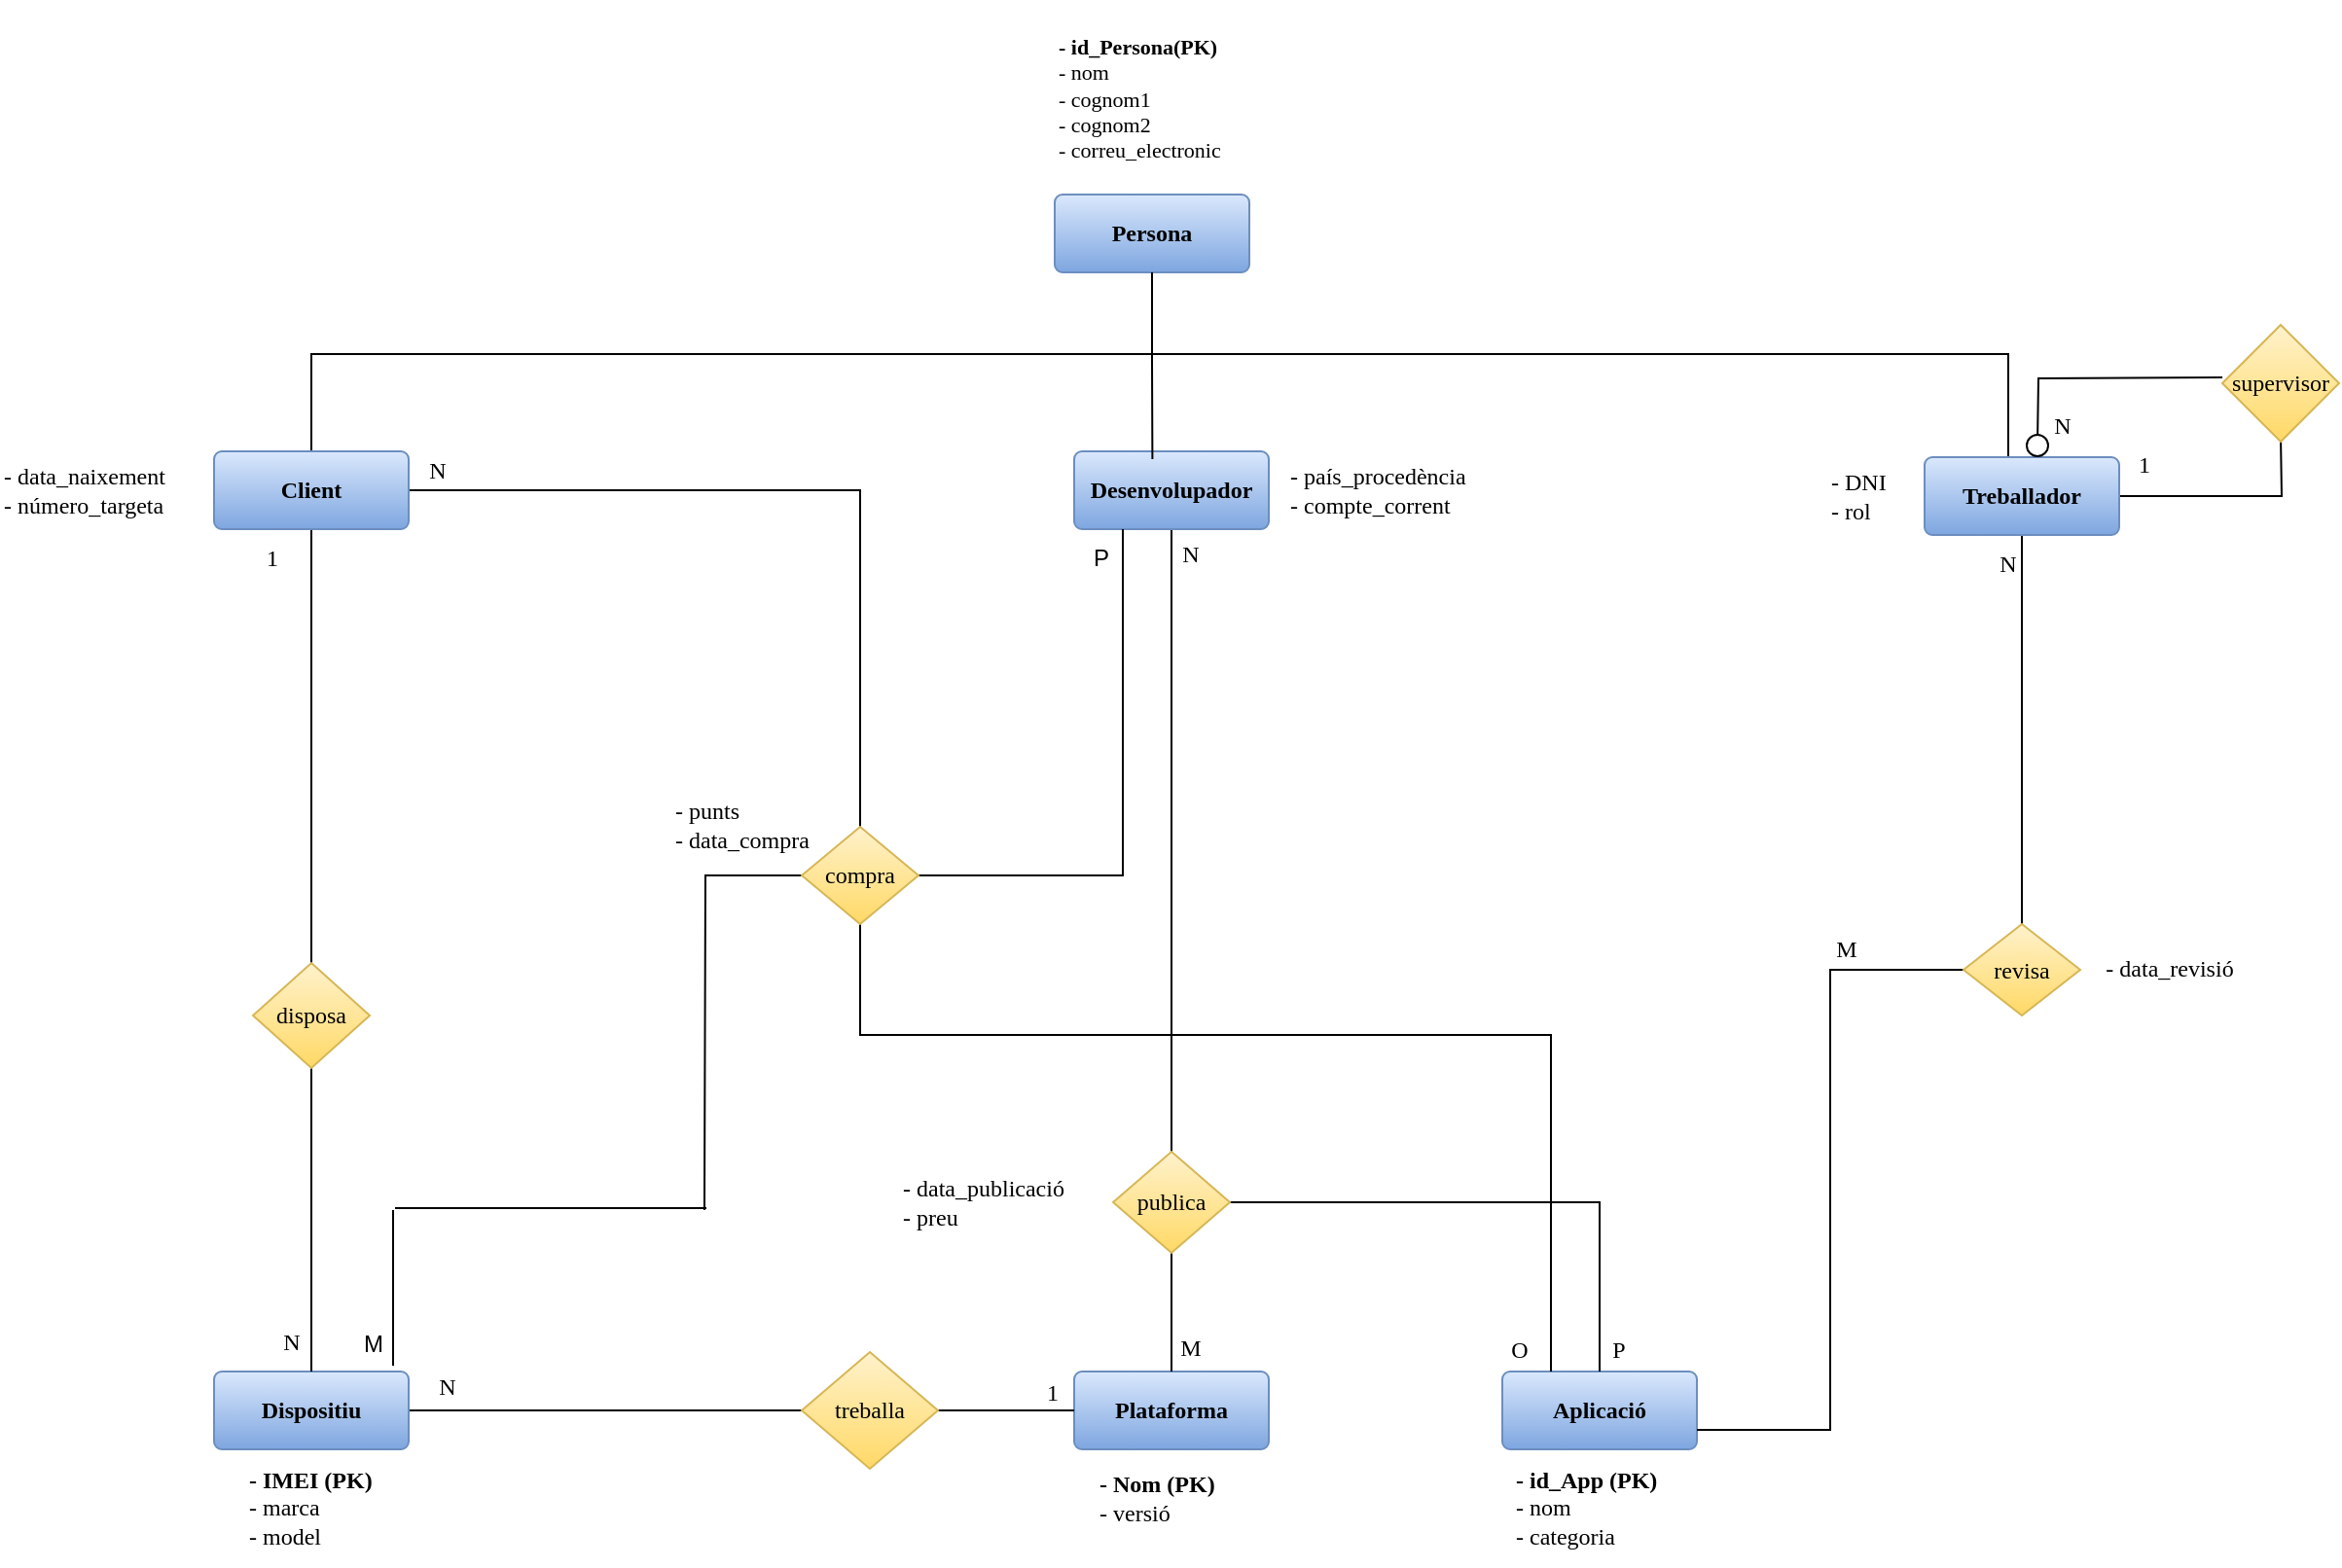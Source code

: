 <mxfile version="24.7.17">
  <diagram name="Página-1" id="ue_8rqf-ZtNr3tdAjW_w">
    <mxGraphModel dx="2415" dy="1030" grid="1" gridSize="10" guides="1" tooltips="1" connect="1" arrows="1" fold="1" page="1" pageScale="1" pageWidth="827" pageHeight="1169" math="0" shadow="0">
      <root>
        <mxCell id="0" />
        <mxCell id="1" parent="0" />
        <mxCell id="T-pTHSV1TqCoS1ZqzZ-8-18" style="edgeStyle=orthogonalEdgeStyle;rounded=0;orthogonalLoop=1;jettySize=auto;html=1;endArrow=none;endFill=0;" parent="1" source="T-pTHSV1TqCoS1ZqzZ-8-1" target="T-pTHSV1TqCoS1ZqzZ-8-5" edge="1">
          <mxGeometry relative="1" as="geometry">
            <Array as="points">
              <mxPoint x="390" y="280" />
              <mxPoint x="830" y="280" />
            </Array>
          </mxGeometry>
        </mxCell>
        <mxCell id="T-pTHSV1TqCoS1ZqzZ-8-27" style="edgeStyle=orthogonalEdgeStyle;rounded=0;orthogonalLoop=1;jettySize=auto;html=1;endArrow=none;endFill=0;" parent="1" source="T-pTHSV1TqCoS1ZqzZ-8-1" target="T-pTHSV1TqCoS1ZqzZ-8-3" edge="1">
          <mxGeometry relative="1" as="geometry">
            <Array as="points">
              <mxPoint x="390" y="280" />
              <mxPoint x="-42" y="280" />
            </Array>
          </mxGeometry>
        </mxCell>
        <mxCell id="T-pTHSV1TqCoS1ZqzZ-8-1" value="Persona" style="rounded=1;arcSize=10;whiteSpace=wrap;html=1;align=center;fillColor=#dae8fc;strokeColor=#6c8ebf;gradientColor=#7ea6e0;fontStyle=1;fontFamily=Tahoma;" parent="1" vertex="1">
          <mxGeometry x="340" y="198" width="100" height="40" as="geometry" />
        </mxCell>
        <mxCell id="T-pTHSV1TqCoS1ZqzZ-8-34" style="edgeStyle=orthogonalEdgeStyle;rounded=0;orthogonalLoop=1;jettySize=auto;html=1;endArrow=none;endFill=0;" parent="1" source="T-pTHSV1TqCoS1ZqzZ-8-3" target="T-pTHSV1TqCoS1ZqzZ-8-33" edge="1">
          <mxGeometry relative="1" as="geometry" />
        </mxCell>
        <mxCell id="T-pTHSV1TqCoS1ZqzZ-8-90" style="edgeStyle=orthogonalEdgeStyle;rounded=0;orthogonalLoop=1;jettySize=auto;html=1;endArrow=none;endFill=0;" parent="1" source="T-pTHSV1TqCoS1ZqzZ-8-3" target="T-pTHSV1TqCoS1ZqzZ-8-40" edge="1">
          <mxGeometry relative="1" as="geometry" />
        </mxCell>
        <mxCell id="T-pTHSV1TqCoS1ZqzZ-8-3" value="Client" style="rounded=1;arcSize=10;whiteSpace=wrap;html=1;align=center;fillColor=#dae8fc;strokeColor=#6c8ebf;gradientColor=#7ea6e0;fontStyle=1;fontFamily=Tahoma;" parent="1" vertex="1">
          <mxGeometry x="-92" y="330" width="100" height="40" as="geometry" />
        </mxCell>
        <mxCell id="T-pTHSV1TqCoS1ZqzZ-8-44" style="edgeStyle=orthogonalEdgeStyle;rounded=0;orthogonalLoop=1;jettySize=auto;html=1;endArrow=none;endFill=0;" parent="1" source="T-pTHSV1TqCoS1ZqzZ-8-4" target="T-pTHSV1TqCoS1ZqzZ-8-43" edge="1">
          <mxGeometry relative="1" as="geometry" />
        </mxCell>
        <mxCell id="T-pTHSV1TqCoS1ZqzZ-8-4" value="Desenvolupador" style="rounded=1;arcSize=10;whiteSpace=wrap;html=1;align=center;fillColor=#dae8fc;strokeColor=#6c8ebf;gradientColor=#7ea6e0;fontStyle=1;fontFamily=Tahoma;" parent="1" vertex="1">
          <mxGeometry x="350" y="330" width="100" height="40" as="geometry" />
        </mxCell>
        <mxCell id="T-pTHSV1TqCoS1ZqzZ-8-58" style="edgeStyle=orthogonalEdgeStyle;rounded=0;orthogonalLoop=1;jettySize=auto;html=1;entryX=0.5;entryY=1;entryDx=0;entryDy=0;endArrow=none;endFill=0;" parent="1" source="T-pTHSV1TqCoS1ZqzZ-8-5" edge="1">
          <mxGeometry relative="1" as="geometry">
            <mxPoint x="970" y="322" as="targetPoint" />
          </mxGeometry>
        </mxCell>
        <mxCell id="T-pTHSV1TqCoS1ZqzZ-8-79" style="edgeStyle=orthogonalEdgeStyle;rounded=0;orthogonalLoop=1;jettySize=auto;html=1;endArrow=none;endFill=0;" parent="1" source="T-pTHSV1TqCoS1ZqzZ-8-5" target="T-pTHSV1TqCoS1ZqzZ-8-64" edge="1">
          <mxGeometry relative="1" as="geometry" />
        </mxCell>
        <mxCell id="T-pTHSV1TqCoS1ZqzZ-8-5" value="Treballador" style="rounded=1;arcSize=10;whiteSpace=wrap;html=1;align=center;fillColor=#dae8fc;strokeColor=#6c8ebf;gradientColor=#7ea6e0;fontStyle=1;fontFamily=Tahoma;" parent="1" vertex="1">
          <mxGeometry x="787" y="333" width="100" height="40" as="geometry" />
        </mxCell>
        <mxCell id="T-pTHSV1TqCoS1ZqzZ-8-11" style="edgeStyle=orthogonalEdgeStyle;rounded=0;orthogonalLoop=1;jettySize=auto;html=1;entryX=0.402;entryY=0.1;entryDx=0;entryDy=0;entryPerimeter=0;endArrow=none;endFill=0;" parent="1" source="T-pTHSV1TqCoS1ZqzZ-8-1" target="T-pTHSV1TqCoS1ZqzZ-8-4" edge="1">
          <mxGeometry relative="1" as="geometry" />
        </mxCell>
        <mxCell id="T-pTHSV1TqCoS1ZqzZ-8-19" value="Plataforma" style="rounded=1;arcSize=10;whiteSpace=wrap;html=1;align=center;fillColor=#dae8fc;gradientColor=#7ea6e0;strokeColor=#6c8ebf;fontStyle=1;fontFamily=Tahoma;" parent="1" vertex="1">
          <mxGeometry x="350" y="803" width="100" height="40" as="geometry" />
        </mxCell>
        <mxCell id="T-pTHSV1TqCoS1ZqzZ-8-38" style="edgeStyle=orthogonalEdgeStyle;rounded=0;orthogonalLoop=1;jettySize=auto;html=1;entryX=0;entryY=0.5;entryDx=0;entryDy=0;endArrow=none;endFill=0;" parent="1" source="T-pTHSV1TqCoS1ZqzZ-8-20" target="T-pTHSV1TqCoS1ZqzZ-8-37" edge="1">
          <mxGeometry relative="1" as="geometry" />
        </mxCell>
        <mxCell id="T-pTHSV1TqCoS1ZqzZ-8-20" value="Dispositiu" style="rounded=1;arcSize=10;whiteSpace=wrap;html=1;align=center;fillColor=#dae8fc;gradientColor=#7ea6e0;strokeColor=#6c8ebf;fontStyle=1;fontFamily=Tahoma;" parent="1" vertex="1">
          <mxGeometry x="-92" y="803" width="100" height="40" as="geometry" />
        </mxCell>
        <mxCell id="T-pTHSV1TqCoS1ZqzZ-8-21" value="Aplicació" style="rounded=1;arcSize=10;whiteSpace=wrap;html=1;align=center;fillColor=#dae8fc;strokeColor=#6c8ebf;gradientColor=#7ea6e0;fontStyle=1;fontFamily=Tahoma;" parent="1" vertex="1">
          <mxGeometry x="570" y="803" width="100" height="40" as="geometry" />
        </mxCell>
        <mxCell id="T-pTHSV1TqCoS1ZqzZ-8-23" style="edgeStyle=orthogonalEdgeStyle;rounded=0;orthogonalLoop=1;jettySize=auto;html=1;exitX=0.5;exitY=1;exitDx=0;exitDy=0;" parent="1" source="T-pTHSV1TqCoS1ZqzZ-8-3" target="T-pTHSV1TqCoS1ZqzZ-8-3" edge="1">
          <mxGeometry relative="1" as="geometry" />
        </mxCell>
        <mxCell id="T-pTHSV1TqCoS1ZqzZ-8-36" style="edgeStyle=orthogonalEdgeStyle;rounded=0;orthogonalLoop=1;jettySize=auto;html=1;endArrow=none;endFill=0;" parent="1" source="T-pTHSV1TqCoS1ZqzZ-8-33" target="T-pTHSV1TqCoS1ZqzZ-8-20" edge="1">
          <mxGeometry relative="1" as="geometry" />
        </mxCell>
        <mxCell id="T-pTHSV1TqCoS1ZqzZ-8-33" value="disposa" style="shape=rhombus;perimeter=rhombusPerimeter;whiteSpace=wrap;html=1;align=center;fillColor=#fff2cc;gradientColor=#ffd966;strokeColor=#d6b656;fontFamily=Tahoma;" parent="1" vertex="1">
          <mxGeometry x="-72" y="593" width="60" height="54" as="geometry" />
        </mxCell>
        <mxCell id="T-pTHSV1TqCoS1ZqzZ-8-39" style="edgeStyle=orthogonalEdgeStyle;rounded=0;orthogonalLoop=1;jettySize=auto;html=1;endArrow=none;endFill=0;" parent="1" source="T-pTHSV1TqCoS1ZqzZ-8-37" target="T-pTHSV1TqCoS1ZqzZ-8-19" edge="1">
          <mxGeometry relative="1" as="geometry" />
        </mxCell>
        <mxCell id="T-pTHSV1TqCoS1ZqzZ-8-37" value="treballa" style="shape=rhombus;perimeter=rhombusPerimeter;whiteSpace=wrap;html=1;align=center;fillColor=#fff2cc;gradientColor=#ffd966;strokeColor=#d6b656;fontFamily=Tahoma;" parent="1" vertex="1">
          <mxGeometry x="210" y="793" width="70" height="60" as="geometry" />
        </mxCell>
        <mxCell id="l8-_zM8ykaqRwtAoSQWz-22" style="edgeStyle=orthogonalEdgeStyle;rounded=0;orthogonalLoop=1;jettySize=auto;html=1;entryX=0.25;entryY=1;entryDx=0;entryDy=0;endArrow=none;endFill=0;" edge="1" parent="1" source="T-pTHSV1TqCoS1ZqzZ-8-40" target="T-pTHSV1TqCoS1ZqzZ-8-4">
          <mxGeometry relative="1" as="geometry" />
        </mxCell>
        <mxCell id="l8-_zM8ykaqRwtAoSQWz-24" style="edgeStyle=orthogonalEdgeStyle;rounded=0;orthogonalLoop=1;jettySize=auto;html=1;entryX=0.25;entryY=0;entryDx=0;entryDy=0;endArrow=none;endFill=0;" edge="1" parent="1" source="T-pTHSV1TqCoS1ZqzZ-8-40" target="T-pTHSV1TqCoS1ZqzZ-8-21">
          <mxGeometry relative="1" as="geometry">
            <Array as="points">
              <mxPoint x="240" y="630" />
              <mxPoint x="595" y="630" />
            </Array>
          </mxGeometry>
        </mxCell>
        <mxCell id="l8-_zM8ykaqRwtAoSQWz-29" style="edgeStyle=orthogonalEdgeStyle;rounded=0;orthogonalLoop=1;jettySize=auto;html=1;endArrow=none;endFill=0;" edge="1" parent="1" source="T-pTHSV1TqCoS1ZqzZ-8-40">
          <mxGeometry relative="1" as="geometry">
            <mxPoint x="160" y="720" as="targetPoint" />
          </mxGeometry>
        </mxCell>
        <mxCell id="T-pTHSV1TqCoS1ZqzZ-8-40" value="compra" style="shape=rhombus;perimeter=rhombusPerimeter;whiteSpace=wrap;html=1;align=center;fillColor=#fff2cc;gradientColor=#ffd966;strokeColor=#d6b656;fontFamily=Tahoma;" parent="1" vertex="1">
          <mxGeometry x="210" y="523" width="60" height="50" as="geometry" />
        </mxCell>
        <mxCell id="T-pTHSV1TqCoS1ZqzZ-8-45" style="edgeStyle=orthogonalEdgeStyle;rounded=0;orthogonalLoop=1;jettySize=auto;html=1;entryX=0.5;entryY=0;entryDx=0;entryDy=0;endArrow=none;endFill=0;" parent="1" source="T-pTHSV1TqCoS1ZqzZ-8-43" target="T-pTHSV1TqCoS1ZqzZ-8-19" edge="1">
          <mxGeometry relative="1" as="geometry" />
        </mxCell>
        <mxCell id="T-pTHSV1TqCoS1ZqzZ-8-53" style="edgeStyle=orthogonalEdgeStyle;rounded=0;orthogonalLoop=1;jettySize=auto;html=1;entryX=0.5;entryY=0;entryDx=0;entryDy=0;endArrow=none;endFill=0;" parent="1" source="T-pTHSV1TqCoS1ZqzZ-8-43" target="T-pTHSV1TqCoS1ZqzZ-8-21" edge="1">
          <mxGeometry relative="1" as="geometry" />
        </mxCell>
        <mxCell id="T-pTHSV1TqCoS1ZqzZ-8-43" value="publica" style="shape=rhombus;perimeter=rhombusPerimeter;whiteSpace=wrap;html=1;align=center;fillColor=#fff2cc;gradientColor=#ffd966;strokeColor=#d6b656;fontFamily=Tahoma;" parent="1" vertex="1">
          <mxGeometry x="370" y="690" width="60" height="52" as="geometry" />
        </mxCell>
        <mxCell id="T-pTHSV1TqCoS1ZqzZ-8-59" style="edgeStyle=orthogonalEdgeStyle;rounded=0;orthogonalLoop=1;jettySize=auto;html=1;endArrow=oval;endFill=0;endSize=11;" parent="1" edge="1">
          <mxGeometry relative="1" as="geometry">
            <mxPoint x="940.04" y="292.04" as="sourcePoint" />
            <mxPoint x="845" y="327" as="targetPoint" />
          </mxGeometry>
        </mxCell>
        <mxCell id="T-pTHSV1TqCoS1ZqzZ-8-56" value="supervisor" style="shape=rhombus;perimeter=rhombusPerimeter;whiteSpace=wrap;html=1;align=center;fillColor=#fff2cc;gradientColor=#ffd966;strokeColor=#d6b656;fontFamily=Tahoma;" parent="1" vertex="1">
          <mxGeometry x="940" y="265" width="60" height="60" as="geometry" />
        </mxCell>
        <mxCell id="T-pTHSV1TqCoS1ZqzZ-8-66" style="edgeStyle=orthogonalEdgeStyle;rounded=0;orthogonalLoop=1;jettySize=auto;html=1;entryX=1;entryY=0.75;entryDx=0;entryDy=0;endArrow=none;endFill=0;" parent="1" source="T-pTHSV1TqCoS1ZqzZ-8-64" target="T-pTHSV1TqCoS1ZqzZ-8-21" edge="1">
          <mxGeometry relative="1" as="geometry" />
        </mxCell>
        <mxCell id="T-pTHSV1TqCoS1ZqzZ-8-64" value="revisa" style="shape=rhombus;perimeter=rhombusPerimeter;whiteSpace=wrap;html=1;align=center;fillColor=#fff2cc;gradientColor=#ffd966;strokeColor=#d6b656;fontFamily=Tahoma;" parent="1" vertex="1">
          <mxGeometry x="807" y="573" width="60" height="47" as="geometry" />
        </mxCell>
        <mxCell id="T-pTHSV1TqCoS1ZqzZ-8-81" value="&lt;font style=&quot;font-size: 11px;&quot;&gt;&lt;b&gt;- id_Persona(PK)&lt;/b&gt;&lt;/font&gt;&lt;div style=&quot;font-size: 11px;&quot;&gt;&lt;font style=&quot;font-size: 11px;&quot;&gt;- nom&lt;/font&gt;&lt;/div&gt;&lt;div style=&quot;font-size: 11px;&quot;&gt;&lt;font style=&quot;font-size: 11px;&quot;&gt;- cognom1&lt;/font&gt;&lt;/div&gt;&lt;div style=&quot;font-size: 11px;&quot;&gt;&lt;font style=&quot;font-size: 11px;&quot;&gt;- cognom2&lt;/font&gt;&lt;/div&gt;&lt;div style=&quot;font-size: 11px;&quot;&gt;&lt;font style=&quot;font-size: 11px;&quot;&gt;- correu_electronic&lt;/font&gt;&lt;/div&gt;" style="text;html=1;align=left;verticalAlign=middle;whiteSpace=wrap;rounded=0;fontFamily=Tahoma;" parent="1" vertex="1">
          <mxGeometry x="340" y="98" width="100" height="100" as="geometry" />
        </mxCell>
        <mxCell id="T-pTHSV1TqCoS1ZqzZ-8-82" value="1" style="text;html=1;align=center;verticalAlign=middle;whiteSpace=wrap;rounded=0;fontStyle=0;fontFamily=Tahoma;" parent="1" vertex="1">
          <mxGeometry x="-92" y="370" width="60" height="30" as="geometry" />
        </mxCell>
        <mxCell id="T-pTHSV1TqCoS1ZqzZ-8-83" value="N" style="text;html=1;align=center;verticalAlign=middle;whiteSpace=wrap;rounded=0;fontFamily=Tahoma;" parent="1" vertex="1">
          <mxGeometry x="-82" y="773" width="60" height="30" as="geometry" />
        </mxCell>
        <mxCell id="T-pTHSV1TqCoS1ZqzZ-8-84" value="- data_naixement&lt;div&gt;- número_targeta&lt;/div&gt;" style="text;html=1;align=left;verticalAlign=middle;whiteSpace=wrap;rounded=0;fontFamily=Tahoma;" parent="1" vertex="1">
          <mxGeometry x="-202" y="335" width="100" height="30" as="geometry" />
        </mxCell>
        <mxCell id="T-pTHSV1TqCoS1ZqzZ-8-86" value="&lt;font&gt;- punts&lt;/font&gt;&lt;div&gt;&lt;font&gt;- data_compra&lt;/font&gt;&lt;/div&gt;" style="text;html=1;align=left;verticalAlign=middle;whiteSpace=wrap;rounded=0;fontFamily=Tahoma;" parent="1" vertex="1">
          <mxGeometry x="143" y="507" width="100" height="30" as="geometry" />
        </mxCell>
        <mxCell id="T-pTHSV1TqCoS1ZqzZ-8-92" value="&lt;b&gt;- IMEI (PK)&lt;/b&gt;&lt;div&gt;- marca&lt;/div&gt;&lt;div&gt;- model&lt;/div&gt;" style="text;html=1;align=left;verticalAlign=middle;whiteSpace=wrap;rounded=0;fontFamily=Tahoma;" parent="1" vertex="1">
          <mxGeometry x="-76" y="843" width="80" height="60" as="geometry" />
        </mxCell>
        <mxCell id="T-pTHSV1TqCoS1ZqzZ-8-93" value="N" style="text;html=1;align=center;verticalAlign=middle;whiteSpace=wrap;rounded=0;fontFamily=Tahoma;" parent="1" vertex="1">
          <mxGeometry x="-2" y="796" width="60" height="30" as="geometry" />
        </mxCell>
        <mxCell id="T-pTHSV1TqCoS1ZqzZ-8-94" value="1" style="text;html=1;align=center;verticalAlign=middle;whiteSpace=wrap;rounded=0;fontFamily=Tahoma;" parent="1" vertex="1">
          <mxGeometry x="309" y="799" width="60" height="30" as="geometry" />
        </mxCell>
        <mxCell id="T-pTHSV1TqCoS1ZqzZ-8-97" value="- país_procedència&lt;div&gt;- compte_corrent&lt;/div&gt;" style="text;html=1;align=left;verticalAlign=middle;whiteSpace=wrap;rounded=0;fontFamily=Tahoma;" parent="1" vertex="1">
          <mxGeometry x="459" y="335" width="150" height="30" as="geometry" />
        </mxCell>
        <mxCell id="T-pTHSV1TqCoS1ZqzZ-8-99" value="N" style="text;html=1;align=center;verticalAlign=middle;whiteSpace=wrap;rounded=0;fontFamily=Tahoma;" parent="1" vertex="1">
          <mxGeometry x="380" y="368" width="60" height="30" as="geometry" />
        </mxCell>
        <mxCell id="T-pTHSV1TqCoS1ZqzZ-8-100" value="M" style="text;html=1;align=center;verticalAlign=middle;whiteSpace=wrap;rounded=0;fontFamily=Tahoma;" parent="1" vertex="1">
          <mxGeometry x="380" y="776" width="60" height="30" as="geometry" />
        </mxCell>
        <mxCell id="T-pTHSV1TqCoS1ZqzZ-8-101" value="P" style="text;html=1;align=center;verticalAlign=middle;whiteSpace=wrap;rounded=0;fontFamily=Tahoma;" parent="1" vertex="1">
          <mxGeometry x="600" y="777" width="60" height="30" as="geometry" />
        </mxCell>
        <mxCell id="T-pTHSV1TqCoS1ZqzZ-8-102" value="- data_publicació&lt;div&gt;- preu&lt;/div&gt;" style="text;html=1;align=left;verticalAlign=middle;whiteSpace=wrap;rounded=0;fontFamily=Tahoma;" parent="1" vertex="1">
          <mxGeometry x="260" y="701" width="110" height="30" as="geometry" />
        </mxCell>
        <mxCell id="T-pTHSV1TqCoS1ZqzZ-8-106" value="&lt;b&gt;- Nom (PK)&lt;/b&gt;&lt;div&gt;- versió&lt;/div&gt;" style="text;html=1;align=left;verticalAlign=middle;whiteSpace=wrap;rounded=0;fontFamily=Tahoma;" parent="1" vertex="1">
          <mxGeometry x="361" y="853" width="90" height="30" as="geometry" />
        </mxCell>
        <mxCell id="T-pTHSV1TqCoS1ZqzZ-8-109" value="- DNI&lt;div&gt;- rol&lt;/div&gt;" style="text;html=1;align=left;verticalAlign=middle;whiteSpace=wrap;rounded=0;fontFamily=Tahoma;" parent="1" vertex="1">
          <mxGeometry x="737" y="338" width="60" height="30" as="geometry" />
        </mxCell>
        <mxCell id="T-pTHSV1TqCoS1ZqzZ-8-112" value="N" style="text;html=1;align=center;verticalAlign=middle;whiteSpace=wrap;rounded=0;fontFamily=Tahoma;" parent="1" vertex="1">
          <mxGeometry x="828" y="302" width="60" height="30" as="geometry" />
        </mxCell>
        <mxCell id="T-pTHSV1TqCoS1ZqzZ-8-113" value="1" style="text;html=1;align=center;verticalAlign=middle;whiteSpace=wrap;rounded=0;fontFamily=Tahoma;" parent="1" vertex="1">
          <mxGeometry x="870" y="322" width="60" height="30" as="geometry" />
        </mxCell>
        <mxCell id="T-pTHSV1TqCoS1ZqzZ-8-115" value="- data_revisió" style="text;html=1;align=center;verticalAlign=middle;whiteSpace=wrap;rounded=0;fontFamily=Tahoma;" parent="1" vertex="1">
          <mxGeometry x="863" y="580.5" width="100" height="30" as="geometry" />
        </mxCell>
        <mxCell id="T-pTHSV1TqCoS1ZqzZ-8-117" value="M" style="text;html=1;align=center;verticalAlign=middle;whiteSpace=wrap;rounded=0;fontFamily=Tahoma;" parent="1" vertex="1">
          <mxGeometry x="717" y="571" width="60" height="30" as="geometry" />
        </mxCell>
        <mxCell id="T-pTHSV1TqCoS1ZqzZ-8-118" value="N" style="text;html=1;align=center;verticalAlign=middle;whiteSpace=wrap;rounded=0;fontFamily=Tahoma;" parent="1" vertex="1">
          <mxGeometry x="800" y="373" width="60" height="30" as="geometry" />
        </mxCell>
        <mxCell id="T-pTHSV1TqCoS1ZqzZ-8-119" value="&lt;font&gt;&lt;b&gt;- id_App (PK)&lt;/b&gt;&lt;/font&gt;&lt;div&gt;&lt;font&gt;- nom&lt;/font&gt;&lt;/div&gt;&lt;div&gt;&lt;font&gt;- categoria&lt;/font&gt;&lt;/div&gt;" style="text;html=1;align=left;verticalAlign=middle;whiteSpace=wrap;rounded=0;fontFamily=Tahoma;" parent="1" vertex="1">
          <mxGeometry x="575" y="858" width="110" height="30" as="geometry" />
        </mxCell>
        <mxCell id="l8-_zM8ykaqRwtAoSQWz-32" value="" style="endArrow=none;html=1;rounded=0;" edge="1" parent="1">
          <mxGeometry width="50" height="50" relative="1" as="geometry">
            <mxPoint x="1" y="719" as="sourcePoint" />
            <mxPoint x="161" y="719" as="targetPoint" />
            <Array as="points" />
          </mxGeometry>
        </mxCell>
        <mxCell id="l8-_zM8ykaqRwtAoSQWz-33" value="" style="endArrow=none;html=1;rounded=0;" edge="1" parent="1">
          <mxGeometry width="50" height="50" relative="1" as="geometry">
            <mxPoint y="800" as="sourcePoint" />
            <mxPoint y="720" as="targetPoint" />
          </mxGeometry>
        </mxCell>
        <mxCell id="l8-_zM8ykaqRwtAoSQWz-34" value="&lt;font face=&quot;Tahoma&quot;&gt;N&lt;/font&gt;" style="text;html=1;align=center;verticalAlign=middle;whiteSpace=wrap;rounded=0;" vertex="1" parent="1">
          <mxGeometry x="-7" y="325" width="60" height="30" as="geometry" />
        </mxCell>
        <mxCell id="l8-_zM8ykaqRwtAoSQWz-35" value="M" style="text;html=1;align=center;verticalAlign=middle;whiteSpace=wrap;rounded=0;" vertex="1" parent="1">
          <mxGeometry x="-40" y="774" width="60" height="30" as="geometry" />
        </mxCell>
        <mxCell id="l8-_zM8ykaqRwtAoSQWz-36" value="P" style="text;html=1;align=center;verticalAlign=middle;whiteSpace=wrap;rounded=0;" vertex="1" parent="1">
          <mxGeometry x="334" y="370" width="60" height="30" as="geometry" />
        </mxCell>
        <mxCell id="l8-_zM8ykaqRwtAoSQWz-37" value="&lt;font face=&quot;Tahoma&quot;&gt;O&lt;/font&gt;" style="text;html=1;align=center;verticalAlign=middle;whiteSpace=wrap;rounded=0;" vertex="1" parent="1">
          <mxGeometry x="549" y="777" width="60" height="30" as="geometry" />
        </mxCell>
      </root>
    </mxGraphModel>
  </diagram>
</mxfile>
